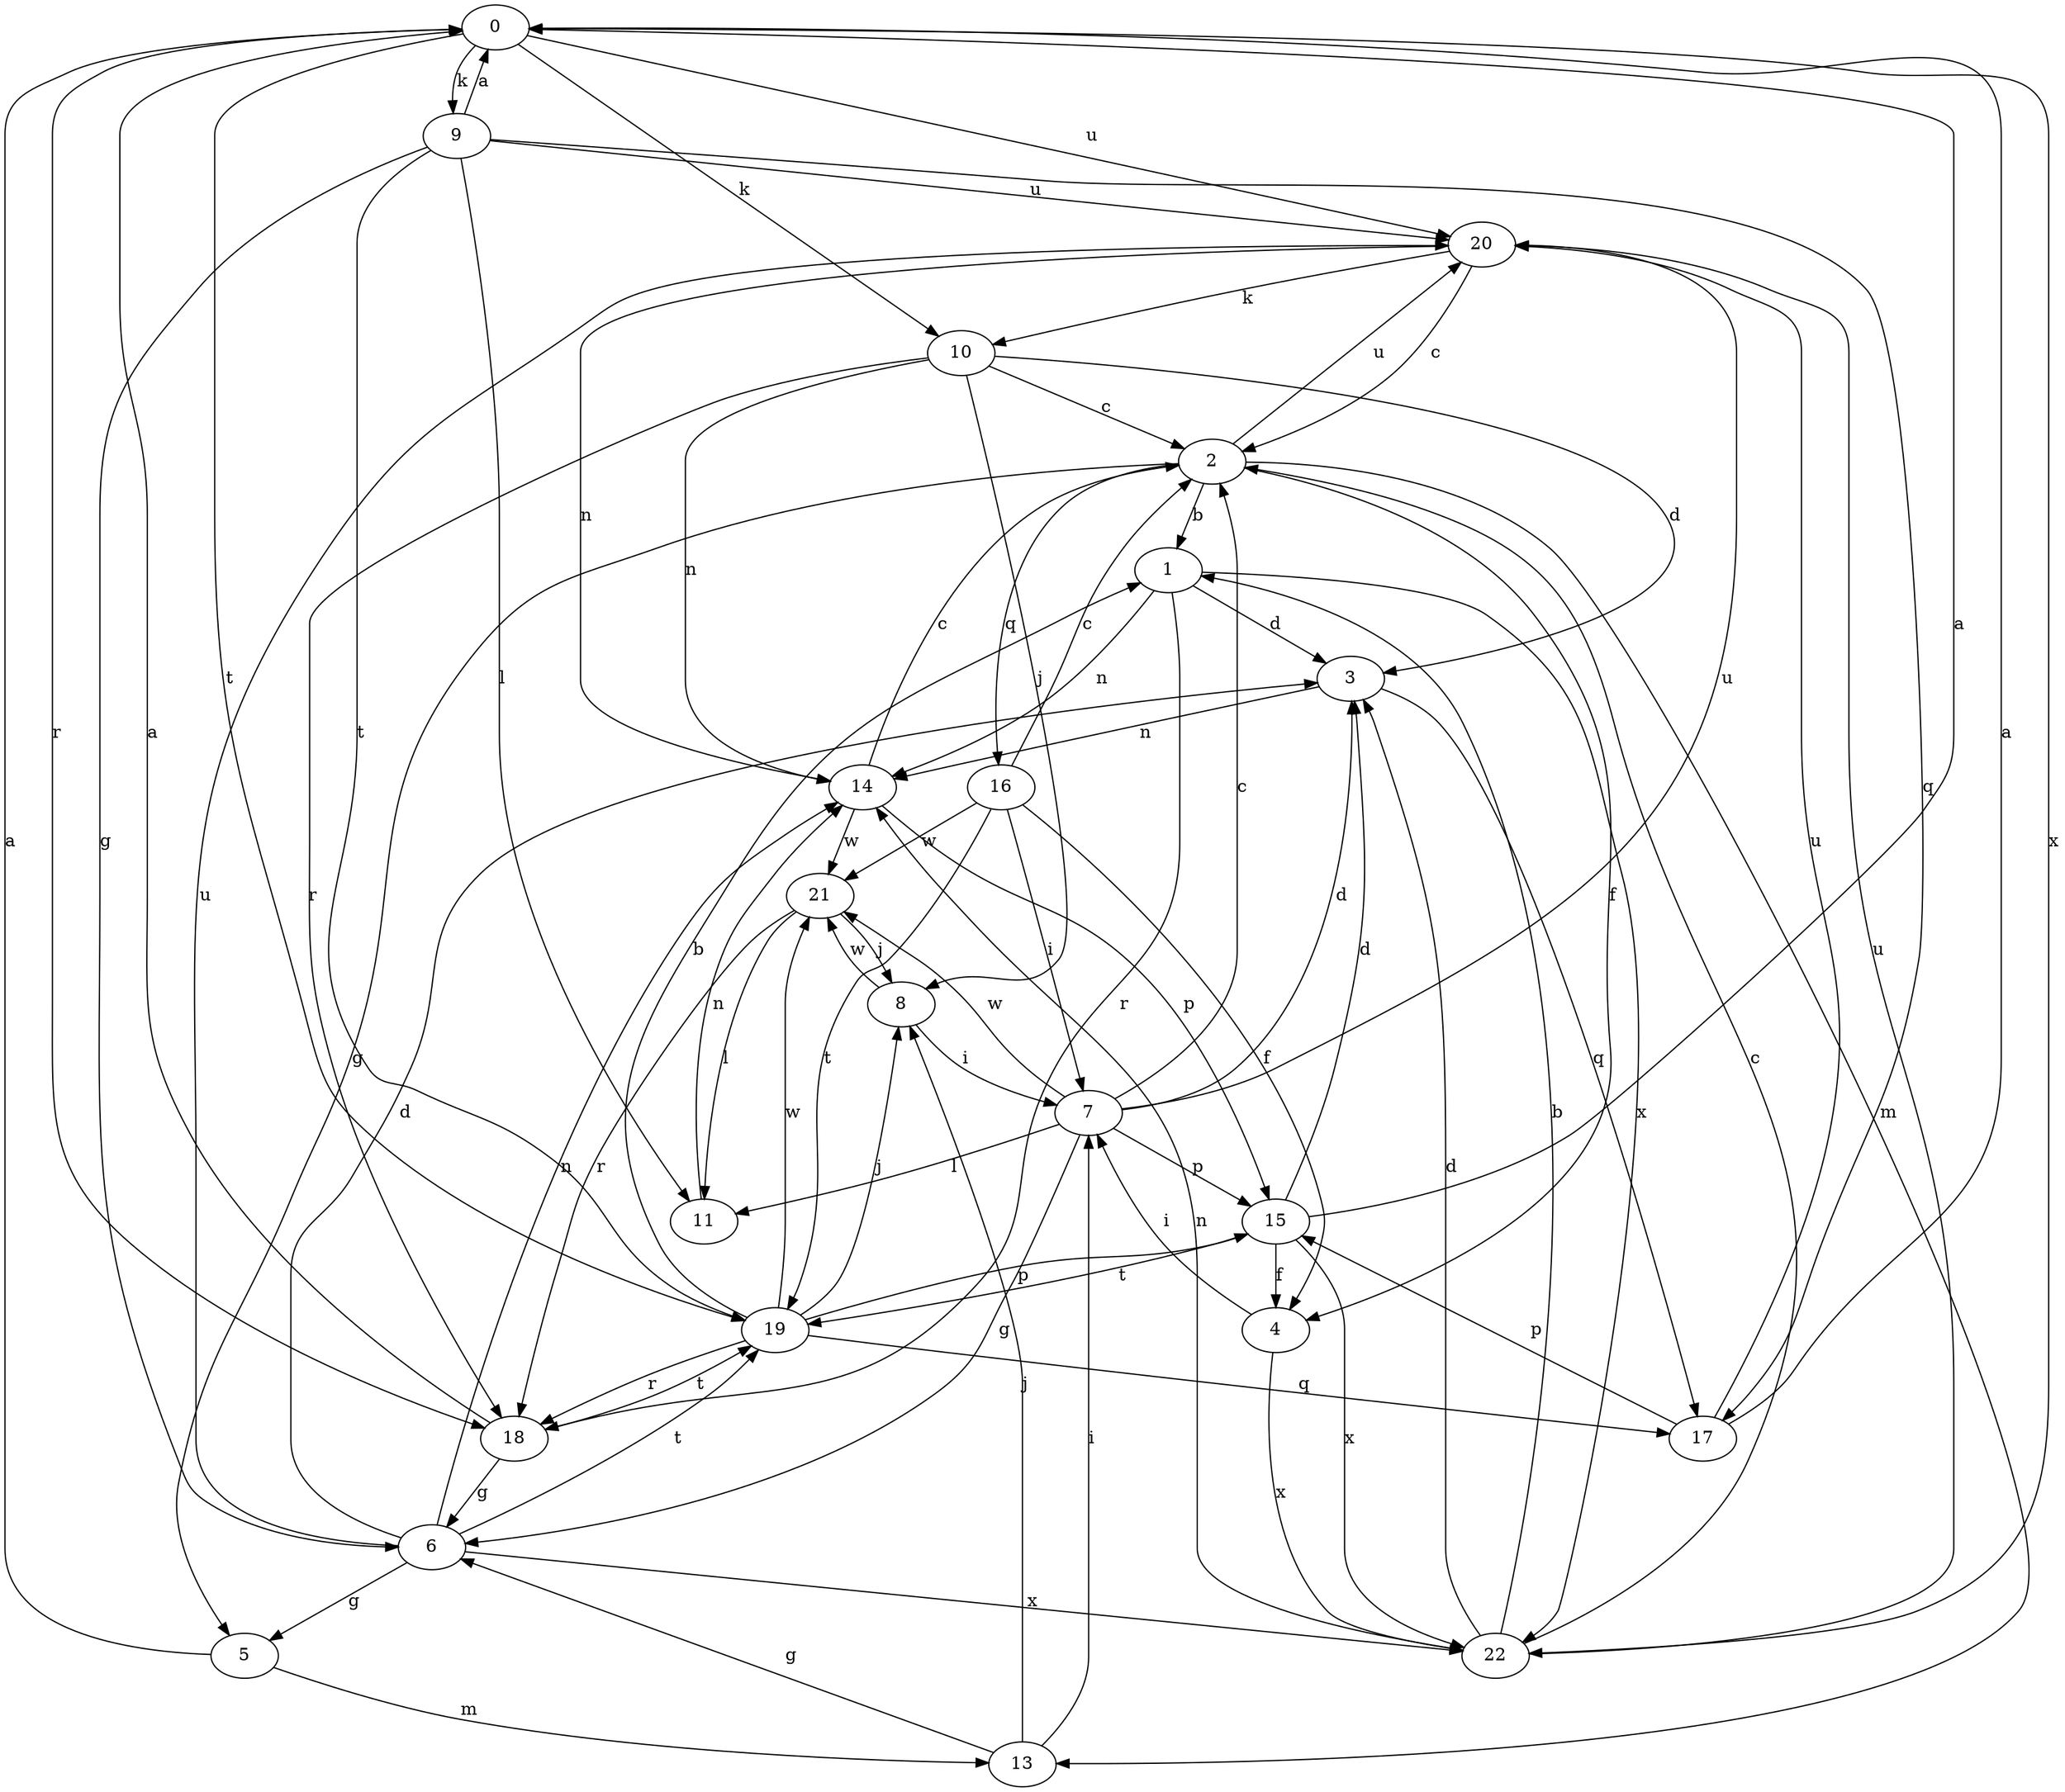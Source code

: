 strict digraph  {
0;
1;
2;
3;
4;
5;
6;
7;
8;
9;
10;
11;
13;
14;
15;
16;
17;
18;
19;
20;
21;
22;
0 -> 9  [label=k];
0 -> 10  [label=k];
0 -> 18  [label=r];
0 -> 19  [label=t];
0 -> 20  [label=u];
0 -> 22  [label=x];
1 -> 3  [label=d];
1 -> 14  [label=n];
1 -> 18  [label=r];
1 -> 22  [label=x];
2 -> 1  [label=b];
2 -> 4  [label=f];
2 -> 5  [label=g];
2 -> 13  [label=m];
2 -> 16  [label=q];
2 -> 20  [label=u];
3 -> 14  [label=n];
3 -> 17  [label=q];
4 -> 7  [label=i];
4 -> 22  [label=x];
5 -> 0  [label=a];
5 -> 13  [label=m];
6 -> 3  [label=d];
6 -> 5  [label=g];
6 -> 14  [label=n];
6 -> 19  [label=t];
6 -> 20  [label=u];
6 -> 22  [label=x];
7 -> 2  [label=c];
7 -> 3  [label=d];
7 -> 6  [label=g];
7 -> 11  [label=l];
7 -> 15  [label=p];
7 -> 20  [label=u];
7 -> 21  [label=w];
8 -> 7  [label=i];
8 -> 21  [label=w];
9 -> 0  [label=a];
9 -> 6  [label=g];
9 -> 11  [label=l];
9 -> 17  [label=q];
9 -> 19  [label=t];
9 -> 20  [label=u];
10 -> 2  [label=c];
10 -> 3  [label=d];
10 -> 8  [label=j];
10 -> 14  [label=n];
10 -> 18  [label=r];
11 -> 14  [label=n];
13 -> 6  [label=g];
13 -> 7  [label=i];
13 -> 8  [label=j];
14 -> 2  [label=c];
14 -> 15  [label=p];
14 -> 21  [label=w];
15 -> 0  [label=a];
15 -> 3  [label=d];
15 -> 4  [label=f];
15 -> 19  [label=t];
15 -> 22  [label=x];
16 -> 2  [label=c];
16 -> 4  [label=f];
16 -> 7  [label=i];
16 -> 19  [label=t];
16 -> 21  [label=w];
17 -> 0  [label=a];
17 -> 15  [label=p];
17 -> 20  [label=u];
18 -> 0  [label=a];
18 -> 6  [label=g];
18 -> 19  [label=t];
19 -> 1  [label=b];
19 -> 8  [label=j];
19 -> 15  [label=p];
19 -> 17  [label=q];
19 -> 18  [label=r];
19 -> 21  [label=w];
20 -> 2  [label=c];
20 -> 10  [label=k];
20 -> 14  [label=n];
21 -> 8  [label=j];
21 -> 11  [label=l];
21 -> 18  [label=r];
22 -> 1  [label=b];
22 -> 2  [label=c];
22 -> 3  [label=d];
22 -> 14  [label=n];
22 -> 20  [label=u];
}
